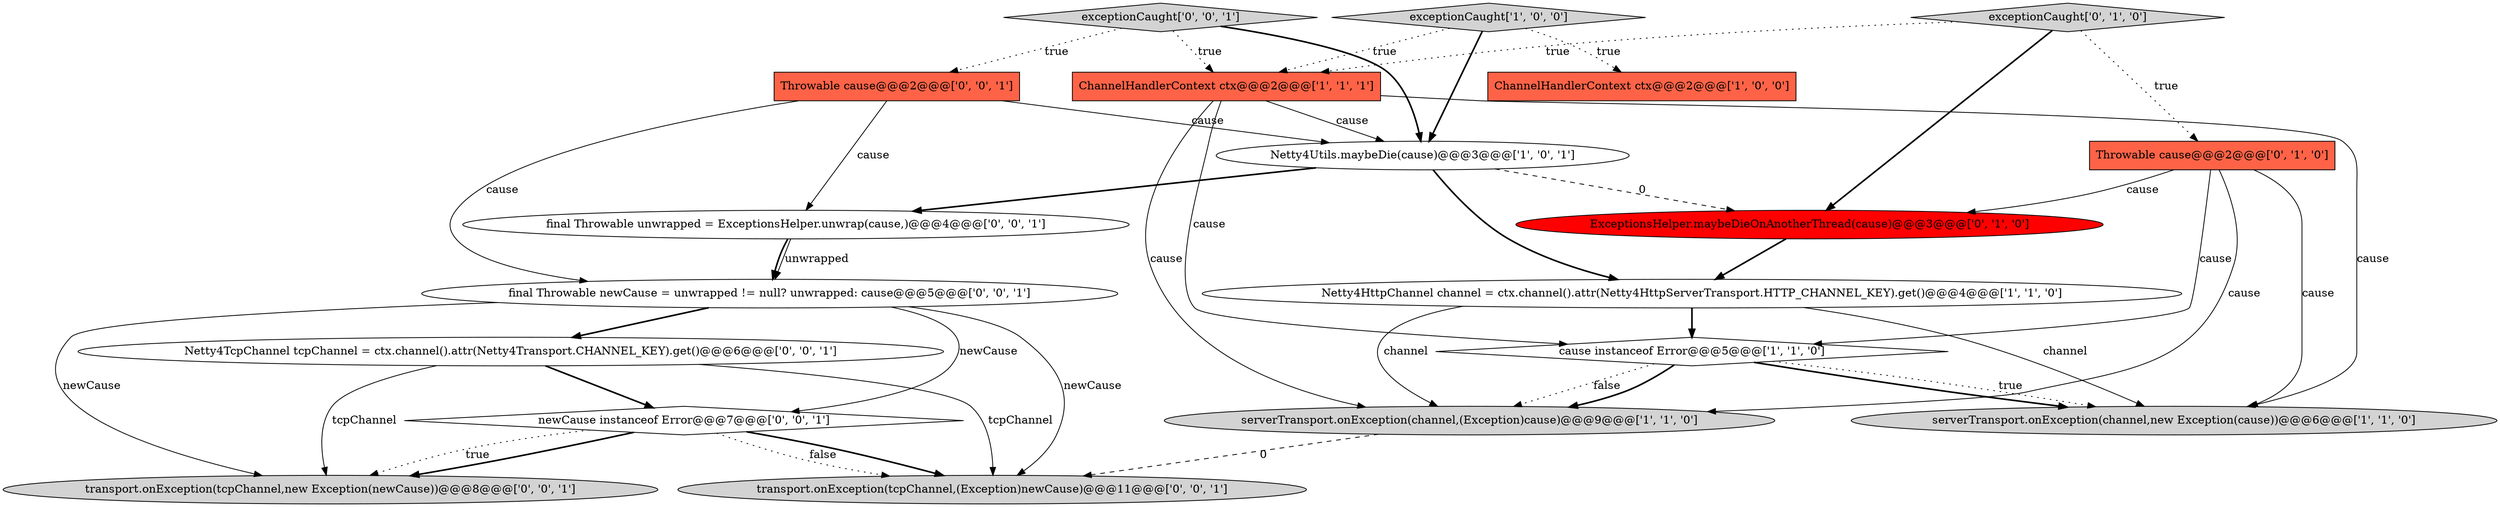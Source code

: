 digraph {
0 [style = filled, label = "cause instanceof Error@@@5@@@['1', '1', '0']", fillcolor = white, shape = diamond image = "AAA0AAABBB1BBB"];
11 [style = filled, label = "Netty4TcpChannel tcpChannel = ctx.channel().attr(Netty4Transport.CHANNEL_KEY).get()@@@6@@@['0', '0', '1']", fillcolor = white, shape = ellipse image = "AAA0AAABBB3BBB"];
7 [style = filled, label = "ChannelHandlerContext ctx@@@2@@@['1', '1', '1']", fillcolor = tomato, shape = box image = "AAA0AAABBB1BBB"];
17 [style = filled, label = "transport.onException(tcpChannel,(Exception)newCause)@@@11@@@['0', '0', '1']", fillcolor = lightgray, shape = ellipse image = "AAA0AAABBB3BBB"];
13 [style = filled, label = "transport.onException(tcpChannel,new Exception(newCause))@@@8@@@['0', '0', '1']", fillcolor = lightgray, shape = ellipse image = "AAA0AAABBB3BBB"];
18 [style = filled, label = "final Throwable newCause = unwrapped != null? unwrapped: cause@@@5@@@['0', '0', '1']", fillcolor = white, shape = ellipse image = "AAA0AAABBB3BBB"];
14 [style = filled, label = "exceptionCaught['0', '0', '1']", fillcolor = lightgray, shape = diamond image = "AAA0AAABBB3BBB"];
8 [style = filled, label = "ExceptionsHelper.maybeDieOnAnotherThread(cause)@@@3@@@['0', '1', '0']", fillcolor = red, shape = ellipse image = "AAA1AAABBB2BBB"];
9 [style = filled, label = "exceptionCaught['0', '1', '0']", fillcolor = lightgray, shape = diamond image = "AAA0AAABBB2BBB"];
16 [style = filled, label = "final Throwable unwrapped = ExceptionsHelper.unwrap(cause,)@@@4@@@['0', '0', '1']", fillcolor = white, shape = ellipse image = "AAA0AAABBB3BBB"];
5 [style = filled, label = "serverTransport.onException(channel,(Exception)cause)@@@9@@@['1', '1', '0']", fillcolor = lightgray, shape = ellipse image = "AAA0AAABBB1BBB"];
3 [style = filled, label = "exceptionCaught['1', '0', '0']", fillcolor = lightgray, shape = diamond image = "AAA0AAABBB1BBB"];
6 [style = filled, label = "serverTransport.onException(channel,new Exception(cause))@@@6@@@['1', '1', '0']", fillcolor = lightgray, shape = ellipse image = "AAA0AAABBB1BBB"];
12 [style = filled, label = "newCause instanceof Error@@@7@@@['0', '0', '1']", fillcolor = white, shape = diamond image = "AAA0AAABBB3BBB"];
2 [style = filled, label = "Netty4HttpChannel channel = ctx.channel().attr(Netty4HttpServerTransport.HTTP_CHANNEL_KEY).get()@@@4@@@['1', '1', '0']", fillcolor = white, shape = ellipse image = "AAA0AAABBB1BBB"];
1 [style = filled, label = "Netty4Utils.maybeDie(cause)@@@3@@@['1', '0', '1']", fillcolor = white, shape = ellipse image = "AAA0AAABBB1BBB"];
4 [style = filled, label = "ChannelHandlerContext ctx@@@2@@@['1', '0', '0']", fillcolor = tomato, shape = box image = "AAA0AAABBB1BBB"];
15 [style = filled, label = "Throwable cause@@@2@@@['0', '0', '1']", fillcolor = tomato, shape = box image = "AAA0AAABBB3BBB"];
10 [style = filled, label = "Throwable cause@@@2@@@['0', '1', '0']", fillcolor = tomato, shape = box image = "AAA0AAABBB2BBB"];
12->17 [style = dotted, label="false"];
3->7 [style = dotted, label="true"];
16->18 [style = bold, label=""];
3->1 [style = bold, label=""];
10->5 [style = solid, label="cause"];
18->17 [style = solid, label="newCause"];
0->6 [style = bold, label=""];
18->11 [style = bold, label=""];
12->17 [style = bold, label=""];
11->13 [style = solid, label="tcpChannel"];
15->1 [style = solid, label="cause"];
3->4 [style = dotted, label="true"];
7->0 [style = solid, label="cause"];
11->12 [style = bold, label=""];
18->13 [style = solid, label="newCause"];
9->8 [style = bold, label=""];
0->6 [style = dotted, label="true"];
14->1 [style = bold, label=""];
15->18 [style = solid, label="cause"];
7->6 [style = solid, label="cause"];
12->13 [style = bold, label=""];
14->15 [style = dotted, label="true"];
2->0 [style = bold, label=""];
12->13 [style = dotted, label="true"];
5->17 [style = dashed, label="0"];
8->2 [style = bold, label=""];
2->6 [style = solid, label="channel"];
2->5 [style = solid, label="channel"];
1->16 [style = bold, label=""];
7->5 [style = solid, label="cause"];
11->17 [style = solid, label="tcpChannel"];
14->7 [style = dotted, label="true"];
0->5 [style = dotted, label="false"];
1->8 [style = dashed, label="0"];
10->6 [style = solid, label="cause"];
1->2 [style = bold, label=""];
9->7 [style = dotted, label="true"];
9->10 [style = dotted, label="true"];
10->8 [style = solid, label="cause"];
10->0 [style = solid, label="cause"];
15->16 [style = solid, label="cause"];
16->18 [style = solid, label="unwrapped"];
18->12 [style = solid, label="newCause"];
0->5 [style = bold, label=""];
7->1 [style = solid, label="cause"];
}
